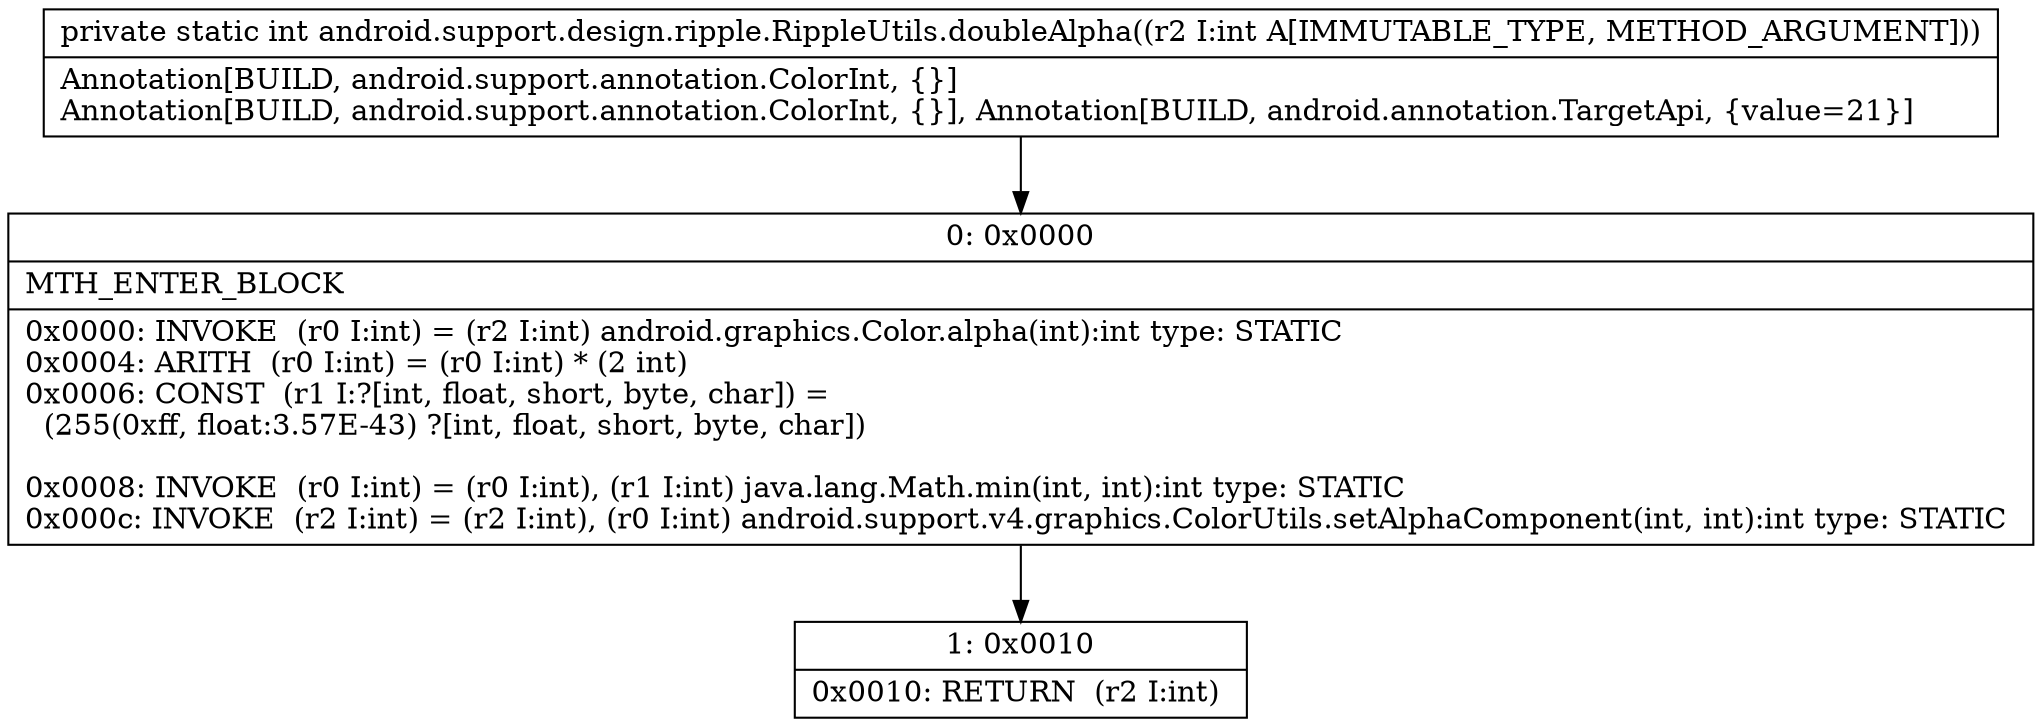 digraph "CFG forandroid.support.design.ripple.RippleUtils.doubleAlpha(I)I" {
Node_0 [shape=record,label="{0\:\ 0x0000|MTH_ENTER_BLOCK\l|0x0000: INVOKE  (r0 I:int) = (r2 I:int) android.graphics.Color.alpha(int):int type: STATIC \l0x0004: ARITH  (r0 I:int) = (r0 I:int) * (2 int) \l0x0006: CONST  (r1 I:?[int, float, short, byte, char]) = \l  (255(0xff, float:3.57E\-43) ?[int, float, short, byte, char])\l \l0x0008: INVOKE  (r0 I:int) = (r0 I:int), (r1 I:int) java.lang.Math.min(int, int):int type: STATIC \l0x000c: INVOKE  (r2 I:int) = (r2 I:int), (r0 I:int) android.support.v4.graphics.ColorUtils.setAlphaComponent(int, int):int type: STATIC \l}"];
Node_1 [shape=record,label="{1\:\ 0x0010|0x0010: RETURN  (r2 I:int) \l}"];
MethodNode[shape=record,label="{private static int android.support.design.ripple.RippleUtils.doubleAlpha((r2 I:int A[IMMUTABLE_TYPE, METHOD_ARGUMENT]))  | Annotation[BUILD, android.support.annotation.ColorInt, \{\}]\lAnnotation[BUILD, android.support.annotation.ColorInt, \{\}], Annotation[BUILD, android.annotation.TargetApi, \{value=21\}]\l}"];
MethodNode -> Node_0;
Node_0 -> Node_1;
}

